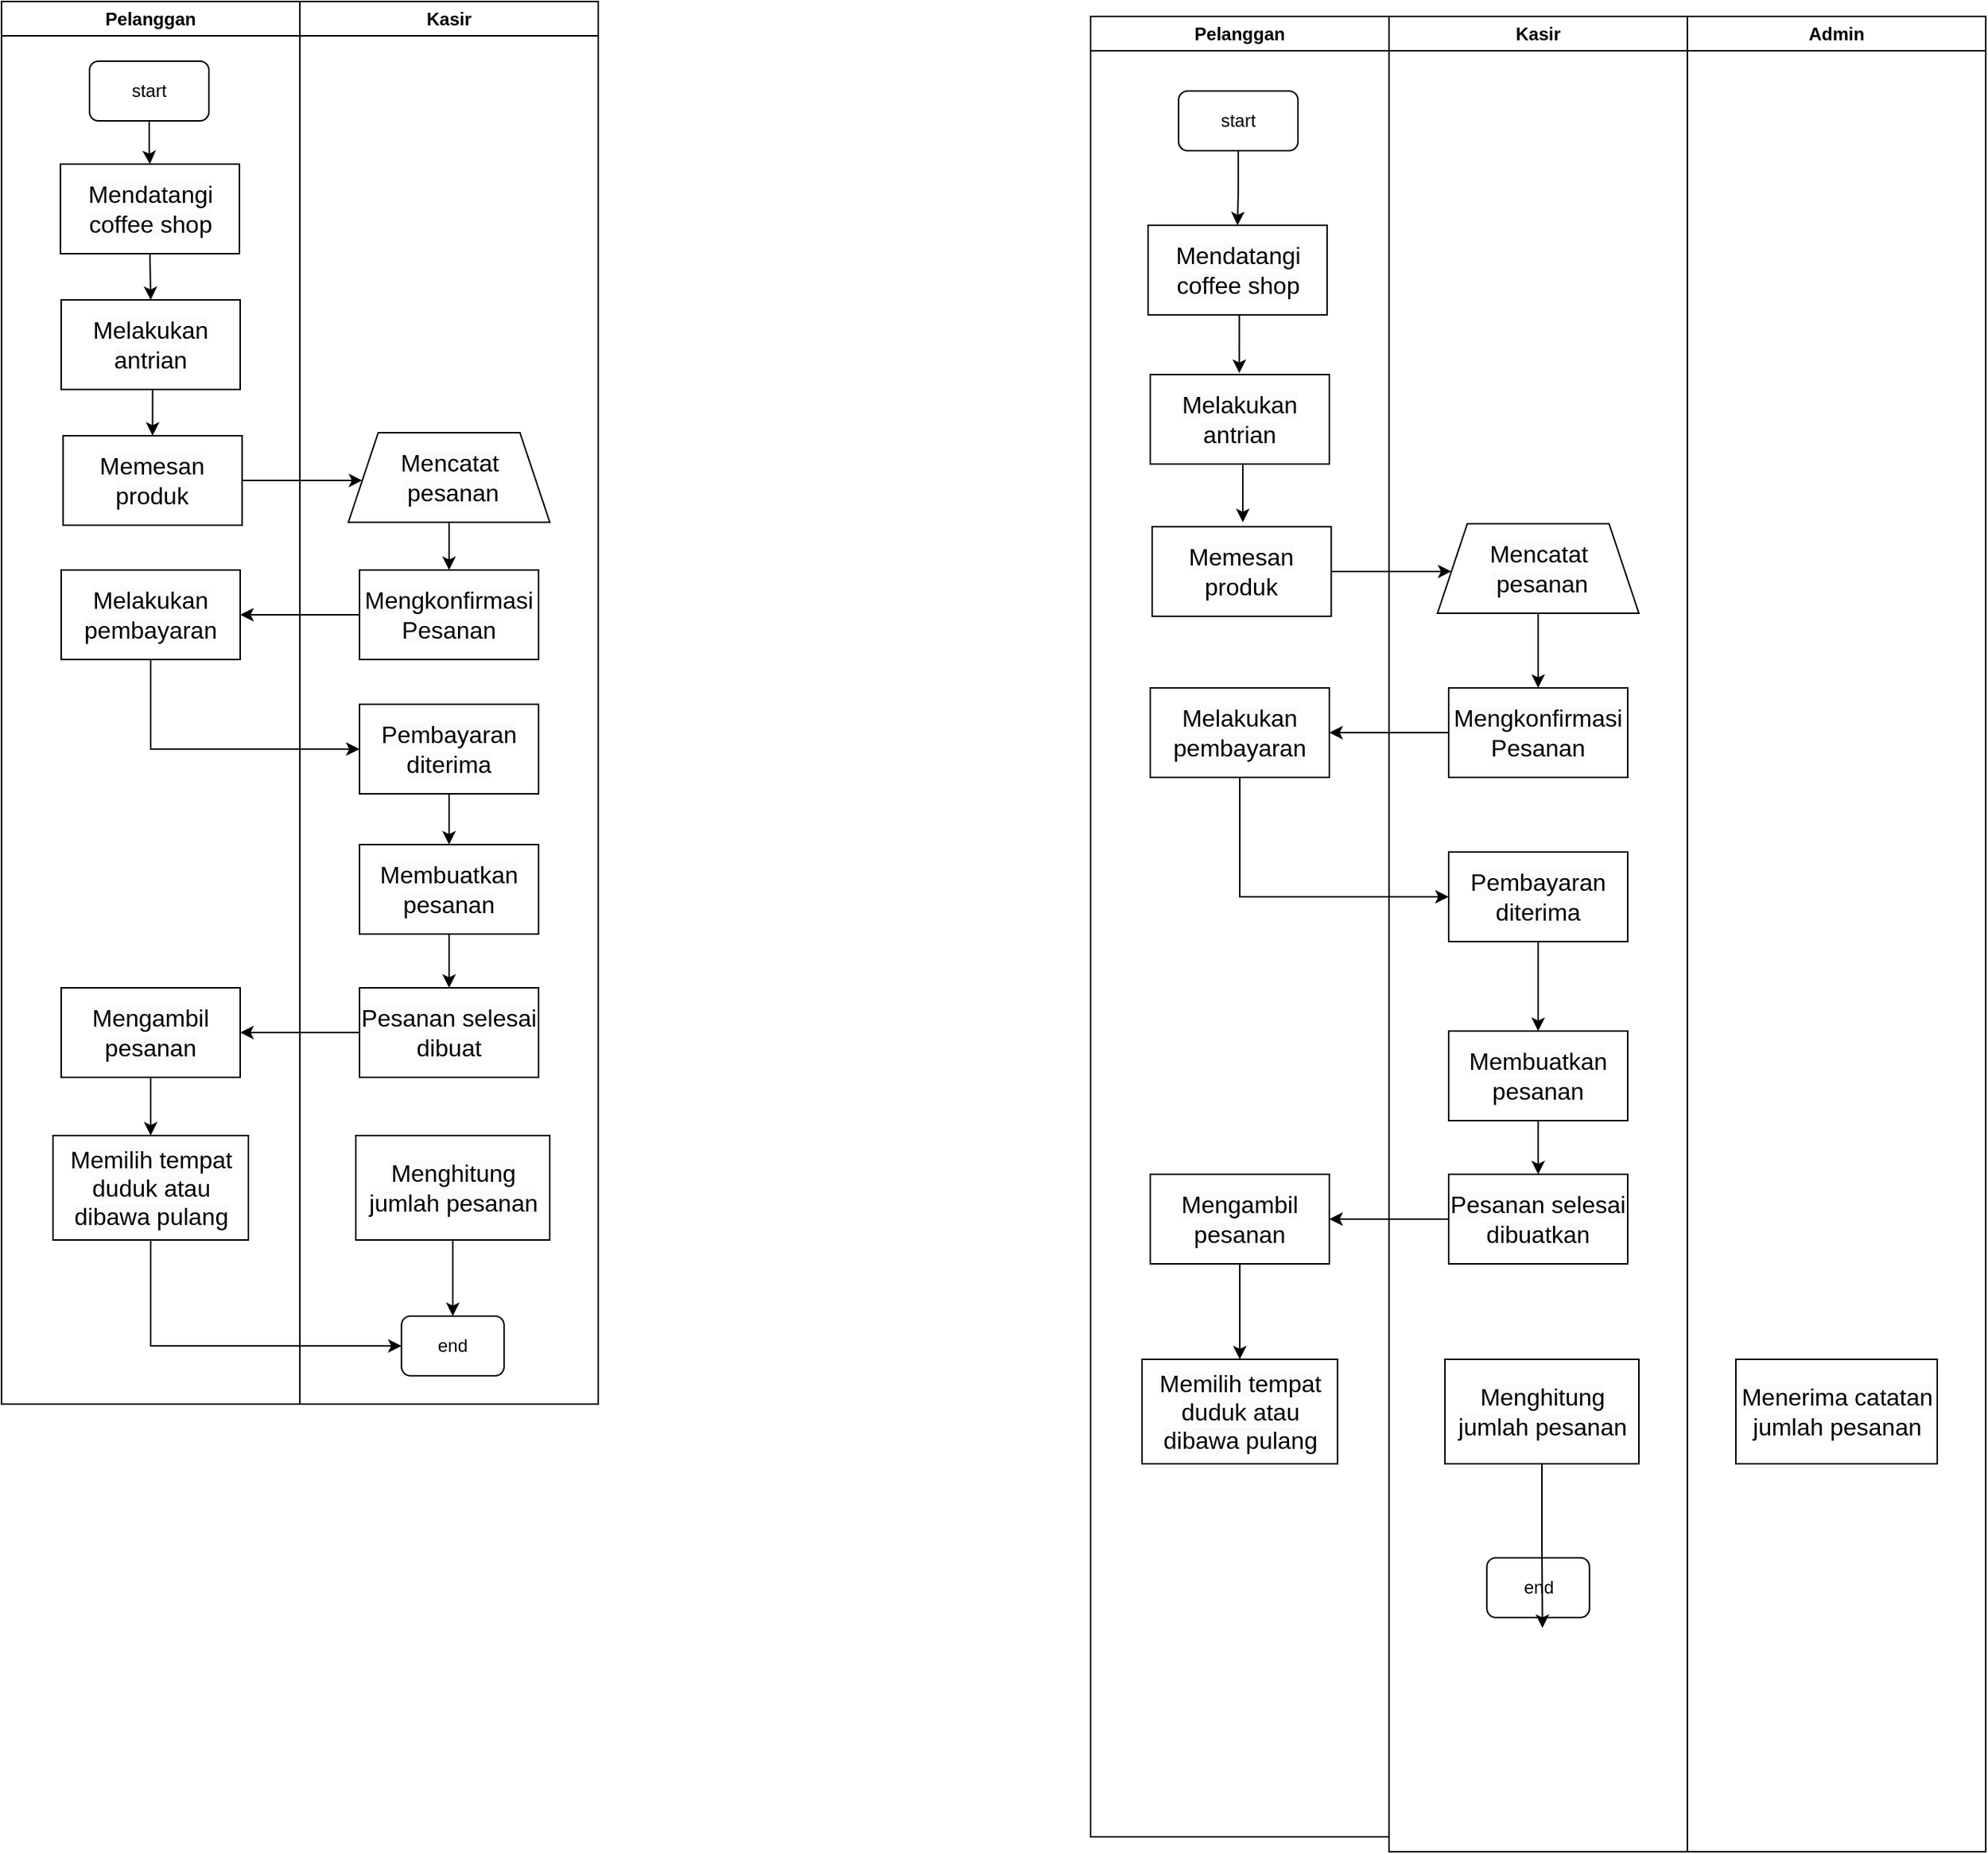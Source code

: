 <mxfile version="22.1.7" type="github">
  <diagram name="arsi -berjalan" id="NJvHbYUtmTnHZ8qLv1Gm">
    <mxGraphModel dx="1493" dy="950" grid="1" gridSize="10" guides="1" tooltips="1" connect="1" arrows="1" fold="1" page="1" pageScale="1" pageWidth="827" pageHeight="1169" math="0" shadow="0">
      <root>
        <mxCell id="0" />
        <mxCell id="1" parent="0" />
        <mxCell id="jcb7iHF1FWQuhyqtT_9i-1" value="Pelanggan" style="swimlane;whiteSpace=wrap;html=1;" vertex="1" parent="1">
          <mxGeometry x="400" y="120" width="200" height="940" as="geometry" />
        </mxCell>
        <mxCell id="jcb7iHF1FWQuhyqtT_9i-131" style="edgeStyle=orthogonalEdgeStyle;rounded=0;orthogonalLoop=1;jettySize=auto;html=1;exitX=0.5;exitY=1;exitDx=0;exitDy=0;entryX=0.5;entryY=0;entryDx=0;entryDy=0;" edge="1" parent="jcb7iHF1FWQuhyqtT_9i-1" source="jcb7iHF1FWQuhyqtT_9i-12" target="jcb7iHF1FWQuhyqtT_9i-31">
          <mxGeometry relative="1" as="geometry" />
        </mxCell>
        <mxCell id="jcb7iHF1FWQuhyqtT_9i-12" value="&lt;span style=&quot;color: rgb(0, 0, 0); font-family: Helvetica; font-size: 16px; font-style: normal; font-variant-ligatures: normal; font-variant-caps: normal; font-weight: 400; letter-spacing: normal; orphans: 2; text-align: center; text-indent: 0px; text-transform: none; widows: 2; word-spacing: 0px; -webkit-text-stroke-width: 0px; background-color: rgb(251, 251, 251); text-decoration-thickness: initial; text-decoration-style: initial; text-decoration-color: initial; float: none; display: inline !important;&quot;&gt;Mendatangi coffee shop&lt;/span&gt;" style="rounded=0;whiteSpace=wrap;html=1;" vertex="1" parent="jcb7iHF1FWQuhyqtT_9i-1">
          <mxGeometry x="39.5" y="109" width="120" height="60" as="geometry" />
        </mxCell>
        <mxCell id="jcb7iHF1FWQuhyqtT_9i-14" value="&lt;span style=&quot;color: rgb(0, 0, 0); font-family: Helvetica; font-size: 16px; font-style: normal; font-variant-ligatures: normal; font-variant-caps: normal; font-weight: 400; letter-spacing: normal; orphans: 2; text-align: center; text-indent: 0px; text-transform: none; widows: 2; word-spacing: 0px; -webkit-text-stroke-width: 0px; background-color: rgb(251, 251, 251); text-decoration-thickness: initial; text-decoration-style: initial; text-decoration-color: initial; float: none; display: inline !important;&quot;&gt;Memesan produk&lt;/span&gt;" style="rounded=0;whiteSpace=wrap;html=1;" vertex="1" parent="jcb7iHF1FWQuhyqtT_9i-1">
          <mxGeometry x="41.27" y="291" width="120" height="60" as="geometry" />
        </mxCell>
        <mxCell id="jcb7iHF1FWQuhyqtT_9i-19" style="edgeStyle=orthogonalEdgeStyle;rounded=0;orthogonalLoop=1;jettySize=auto;html=1;entryX=0.5;entryY=0;entryDx=0;entryDy=0;" edge="1" parent="jcb7iHF1FWQuhyqtT_9i-1" source="jcb7iHF1FWQuhyqtT_9i-20" target="jcb7iHF1FWQuhyqtT_9i-12">
          <mxGeometry relative="1" as="geometry" />
        </mxCell>
        <mxCell id="jcb7iHF1FWQuhyqtT_9i-20" value="start" style="rounded=1;whiteSpace=wrap;html=1;" vertex="1" parent="jcb7iHF1FWQuhyqtT_9i-1">
          <mxGeometry x="59" y="40" width="80" height="40" as="geometry" />
        </mxCell>
        <mxCell id="jcb7iHF1FWQuhyqtT_9i-133" style="edgeStyle=orthogonalEdgeStyle;rounded=0;orthogonalLoop=1;jettySize=auto;html=1;exitX=0.5;exitY=1;exitDx=0;exitDy=0;entryX=0.5;entryY=0;entryDx=0;entryDy=0;" edge="1" parent="jcb7iHF1FWQuhyqtT_9i-1" source="jcb7iHF1FWQuhyqtT_9i-31" target="jcb7iHF1FWQuhyqtT_9i-14">
          <mxGeometry relative="1" as="geometry" />
        </mxCell>
        <mxCell id="jcb7iHF1FWQuhyqtT_9i-31" value="&lt;span style=&quot;color: rgb(0, 0, 0); font-family: Helvetica; font-size: 16px; font-style: normal; font-variant-ligatures: normal; font-variant-caps: normal; font-weight: 400; letter-spacing: normal; orphans: 2; text-align: center; text-indent: 0px; text-transform: none; widows: 2; word-spacing: 0px; -webkit-text-stroke-width: 0px; background-color: rgb(251, 251, 251); text-decoration-thickness: initial; text-decoration-style: initial; text-decoration-color: initial; float: none; display: inline !important;&quot;&gt;Melakukan antrian&lt;/span&gt;" style="rounded=0;whiteSpace=wrap;html=1;" vertex="1" parent="jcb7iHF1FWQuhyqtT_9i-1">
          <mxGeometry x="40" y="200" width="120" height="60" as="geometry" />
        </mxCell>
        <mxCell id="jcb7iHF1FWQuhyqtT_9i-77" value="&lt;span style=&quot;color: rgb(0, 0, 0); font-family: Helvetica; font-size: 16px; font-style: normal; font-variant-ligatures: normal; font-variant-caps: normal; font-weight: 400; letter-spacing: normal; orphans: 2; text-align: center; text-indent: 0px; text-transform: none; widows: 2; word-spacing: 0px; -webkit-text-stroke-width: 0px; background-color: rgb(251, 251, 251); text-decoration-thickness: initial; text-decoration-style: initial; text-decoration-color: initial; float: none; display: inline !important;&quot;&gt;Melakukan pembayaran&lt;/span&gt;" style="rounded=0;whiteSpace=wrap;html=1;" vertex="1" parent="jcb7iHF1FWQuhyqtT_9i-1">
          <mxGeometry x="40" y="381" width="120" height="60" as="geometry" />
        </mxCell>
        <mxCell id="jcb7iHF1FWQuhyqtT_9i-93" style="edgeStyle=orthogonalEdgeStyle;rounded=0;orthogonalLoop=1;jettySize=auto;html=1;exitX=0.5;exitY=1;exitDx=0;exitDy=0;" edge="1" parent="jcb7iHF1FWQuhyqtT_9i-1" source="jcb7iHF1FWQuhyqtT_9i-79" target="jcb7iHF1FWQuhyqtT_9i-88">
          <mxGeometry relative="1" as="geometry" />
        </mxCell>
        <mxCell id="jcb7iHF1FWQuhyqtT_9i-79" value="&lt;span style=&quot;color: rgb(0, 0, 0); font-family: Helvetica; font-size: 16px; font-style: normal; font-variant-ligatures: normal; font-variant-caps: normal; font-weight: 400; letter-spacing: normal; orphans: 2; text-align: center; text-indent: 0px; text-transform: none; widows: 2; word-spacing: 0px; -webkit-text-stroke-width: 0px; background-color: rgb(251, 251, 251); text-decoration-thickness: initial; text-decoration-style: initial; text-decoration-color: initial; float: none; display: inline !important;&quot;&gt;Mengambil pesanan&lt;/span&gt;" style="rounded=0;whiteSpace=wrap;html=1;" vertex="1" parent="jcb7iHF1FWQuhyqtT_9i-1">
          <mxGeometry x="40" y="661" width="120" height="60" as="geometry" />
        </mxCell>
        <mxCell id="jcb7iHF1FWQuhyqtT_9i-88" value="&lt;span style=&quot;color: rgb(0, 0, 0); font-family: Helvetica; font-size: 16px; font-style: normal; font-variant-ligatures: normal; font-variant-caps: normal; font-weight: 400; letter-spacing: normal; orphans: 2; text-align: center; text-indent: 0px; text-transform: none; widows: 2; word-spacing: 0px; -webkit-text-stroke-width: 0px; background-color: rgb(251, 251, 251); text-decoration-thickness: initial; text-decoration-style: initial; text-decoration-color: initial; float: none; display: inline !important;&quot;&gt;Memilih tempat duduk atau dibawa pulang&lt;/span&gt;" style="rounded=0;whiteSpace=wrap;html=1;" vertex="1" parent="jcb7iHF1FWQuhyqtT_9i-1">
          <mxGeometry x="34.5" y="760" width="131" height="70" as="geometry" />
        </mxCell>
        <mxCell id="jcb7iHF1FWQuhyqtT_9i-21" value="Kasir" style="swimlane;whiteSpace=wrap;html=1;" vertex="1" parent="1">
          <mxGeometry x="600" y="120" width="200" height="940" as="geometry" />
        </mxCell>
        <mxCell id="jcb7iHF1FWQuhyqtT_9i-70" value="&lt;span style=&quot;font-size: 16px;&quot;&gt;Mencatat Form pesanan&lt;/span&gt;" style="shape=document;whiteSpace=wrap;html=1;boundedLbl=1;" vertex="1" parent="jcb7iHF1FWQuhyqtT_9i-21">
          <mxGeometry x="53.75" y="305" width="92" height="40" as="geometry" />
        </mxCell>
        <mxCell id="jcb7iHF1FWQuhyqtT_9i-76" style="edgeStyle=orthogonalEdgeStyle;rounded=0;orthogonalLoop=1;jettySize=auto;html=1;exitX=0.5;exitY=1;exitDx=0;exitDy=0;" edge="1" parent="jcb7iHF1FWQuhyqtT_9i-21" source="jcb7iHF1FWQuhyqtT_9i-74" target="jcb7iHF1FWQuhyqtT_9i-15">
          <mxGeometry relative="1" as="geometry" />
        </mxCell>
        <mxCell id="jcb7iHF1FWQuhyqtT_9i-74" value="&lt;span style=&quot;color: rgb(0, 0, 0); font-family: Helvetica; font-size: 16px; font-style: normal; font-variant-ligatures: normal; font-variant-caps: normal; font-weight: 400; letter-spacing: normal; orphans: 2; text-align: center; text-indent: 0px; text-transform: none; widows: 2; word-spacing: 0px; -webkit-text-stroke-width: 0px; background-color: rgb(251, 251, 251); text-decoration-thickness: initial; text-decoration-style: initial; text-decoration-color: initial; float: none; display: inline !important;&quot;&gt;Mencatat&lt;br&gt;&amp;nbsp;pesanan&lt;/span&gt;" style="shape=trapezoid;perimeter=trapezoidPerimeter;whiteSpace=wrap;html=1;fixedSize=1;" vertex="1" parent="jcb7iHF1FWQuhyqtT_9i-21">
          <mxGeometry x="32.5" y="289" width="135" height="60" as="geometry" />
        </mxCell>
        <mxCell id="jcb7iHF1FWQuhyqtT_9i-46" value="end" style="rounded=1;whiteSpace=wrap;html=1;" vertex="1" parent="jcb7iHF1FWQuhyqtT_9i-21">
          <mxGeometry x="68.12" y="881" width="68.75" height="40" as="geometry" />
        </mxCell>
        <mxCell id="jcb7iHF1FWQuhyqtT_9i-15" value="&lt;span style=&quot;color: rgb(0, 0, 0); font-family: Helvetica; font-size: 16px; font-style: normal; font-variant-ligatures: normal; font-variant-caps: normal; font-weight: 400; letter-spacing: normal; orphans: 2; text-align: center; text-indent: 0px; text-transform: none; widows: 2; word-spacing: 0px; -webkit-text-stroke-width: 0px; background-color: rgb(251, 251, 251); text-decoration-thickness: initial; text-decoration-style: initial; text-decoration-color: initial; float: none; display: inline !important;&quot;&gt;Mengkonfirmasi Pesanan&lt;/span&gt;" style="rounded=0;whiteSpace=wrap;html=1;" vertex="1" parent="jcb7iHF1FWQuhyqtT_9i-21">
          <mxGeometry x="40" y="381" width="120" height="60" as="geometry" />
        </mxCell>
        <mxCell id="jcb7iHF1FWQuhyqtT_9i-85" style="edgeStyle=orthogonalEdgeStyle;rounded=0;orthogonalLoop=1;jettySize=auto;html=1;exitX=0.5;exitY=1;exitDx=0;exitDy=0;" edge="1" parent="jcb7iHF1FWQuhyqtT_9i-21" source="jcb7iHF1FWQuhyqtT_9i-81" target="jcb7iHF1FWQuhyqtT_9i-84">
          <mxGeometry relative="1" as="geometry" />
        </mxCell>
        <mxCell id="jcb7iHF1FWQuhyqtT_9i-81" value="&lt;span style=&quot;color: rgb(0, 0, 0); font-family: Helvetica; font-size: 16px; font-style: normal; font-variant-ligatures: normal; font-variant-caps: normal; font-weight: 400; letter-spacing: normal; orphans: 2; text-align: center; text-indent: 0px; text-transform: none; widows: 2; word-spacing: 0px; -webkit-text-stroke-width: 0px; background-color: rgb(251, 251, 251); text-decoration-thickness: initial; text-decoration-style: initial; text-decoration-color: initial; float: none; display: inline !important;&quot;&gt;Pembayaran diterima&lt;/span&gt;" style="rounded=0;whiteSpace=wrap;html=1;" vertex="1" parent="jcb7iHF1FWQuhyqtT_9i-21">
          <mxGeometry x="40" y="471" width="120" height="60" as="geometry" />
        </mxCell>
        <mxCell id="jcb7iHF1FWQuhyqtT_9i-97" style="edgeStyle=orthogonalEdgeStyle;rounded=0;orthogonalLoop=1;jettySize=auto;html=1;exitX=0.5;exitY=1;exitDx=0;exitDy=0;entryX=0.5;entryY=0;entryDx=0;entryDy=0;" edge="1" parent="jcb7iHF1FWQuhyqtT_9i-21" source="jcb7iHF1FWQuhyqtT_9i-84" target="jcb7iHF1FWQuhyqtT_9i-86">
          <mxGeometry relative="1" as="geometry" />
        </mxCell>
        <mxCell id="jcb7iHF1FWQuhyqtT_9i-84" value="&lt;span style=&quot;color: rgb(0, 0, 0); font-family: Helvetica; font-size: 16px; font-style: normal; font-variant-ligatures: normal; font-variant-caps: normal; font-weight: 400; letter-spacing: normal; orphans: 2; text-align: center; text-indent: 0px; text-transform: none; widows: 2; word-spacing: 0px; -webkit-text-stroke-width: 0px; background-color: rgb(251, 251, 251); text-decoration-thickness: initial; text-decoration-style: initial; text-decoration-color: initial; float: none; display: inline !important;&quot;&gt;Membuatkan pesanan&lt;/span&gt;" style="rounded=0;whiteSpace=wrap;html=1;" vertex="1" parent="jcb7iHF1FWQuhyqtT_9i-21">
          <mxGeometry x="40" y="565" width="120" height="60" as="geometry" />
        </mxCell>
        <mxCell id="jcb7iHF1FWQuhyqtT_9i-86" value="&lt;span style=&quot;color: rgb(0, 0, 0); font-family: Helvetica; font-size: 16px; font-style: normal; font-variant-ligatures: normal; font-variant-caps: normal; font-weight: 400; letter-spacing: normal; orphans: 2; text-align: center; text-indent: 0px; text-transform: none; widows: 2; word-spacing: 0px; -webkit-text-stroke-width: 0px; background-color: rgb(251, 251, 251); text-decoration-thickness: initial; text-decoration-style: initial; text-decoration-color: initial; float: none; display: inline !important;&quot;&gt;Pesanan selesai dibuat&lt;/span&gt;" style="rounded=0;whiteSpace=wrap;html=1;" vertex="1" parent="jcb7iHF1FWQuhyqtT_9i-21">
          <mxGeometry x="40" y="661" width="120" height="60" as="geometry" />
        </mxCell>
        <mxCell id="jcb7iHF1FWQuhyqtT_9i-134" style="edgeStyle=orthogonalEdgeStyle;rounded=0;orthogonalLoop=1;jettySize=auto;html=1;exitX=0.5;exitY=1;exitDx=0;exitDy=0;" edge="1" parent="jcb7iHF1FWQuhyqtT_9i-21" source="jcb7iHF1FWQuhyqtT_9i-94" target="jcb7iHF1FWQuhyqtT_9i-46">
          <mxGeometry relative="1" as="geometry" />
        </mxCell>
        <mxCell id="jcb7iHF1FWQuhyqtT_9i-94" value="&lt;span style=&quot;color: rgb(0, 0, 0); font-family: Helvetica; font-size: 16px; font-style: normal; font-variant-ligatures: normal; font-variant-caps: normal; font-weight: 400; letter-spacing: normal; orphans: 2; text-align: center; text-indent: 0px; text-transform: none; widows: 2; word-spacing: 0px; -webkit-text-stroke-width: 0px; background-color: rgb(251, 251, 251); text-decoration-thickness: initial; text-decoration-style: initial; text-decoration-color: initial; float: none; display: inline !important;&quot;&gt;Menghitung jumlah pesanan&lt;/span&gt;" style="rounded=0;whiteSpace=wrap;html=1;" vertex="1" parent="jcb7iHF1FWQuhyqtT_9i-21">
          <mxGeometry x="37.5" y="760" width="130" height="70" as="geometry" />
        </mxCell>
        <mxCell id="jcb7iHF1FWQuhyqtT_9i-69" style="edgeStyle=orthogonalEdgeStyle;rounded=0;orthogonalLoop=1;jettySize=auto;html=1;exitX=1;exitY=0.5;exitDx=0;exitDy=0;entryX=0.069;entryY=0.533;entryDx=0;entryDy=0;entryPerimeter=0;" edge="1" parent="1" source="jcb7iHF1FWQuhyqtT_9i-14" target="jcb7iHF1FWQuhyqtT_9i-74">
          <mxGeometry relative="1" as="geometry">
            <mxPoint x="521.27" y="441" as="sourcePoint" />
            <mxPoint x="630" y="441" as="targetPoint" />
          </mxGeometry>
        </mxCell>
        <mxCell id="jcb7iHF1FWQuhyqtT_9i-78" style="edgeStyle=orthogonalEdgeStyle;rounded=0;orthogonalLoop=1;jettySize=auto;html=1;exitX=0;exitY=0.5;exitDx=0;exitDy=0;entryX=1;entryY=0.5;entryDx=0;entryDy=0;" edge="1" parent="1" source="jcb7iHF1FWQuhyqtT_9i-15" target="jcb7iHF1FWQuhyqtT_9i-77">
          <mxGeometry relative="1" as="geometry" />
        </mxCell>
        <mxCell id="jcb7iHF1FWQuhyqtT_9i-83" style="edgeStyle=orthogonalEdgeStyle;rounded=0;orthogonalLoop=1;jettySize=auto;html=1;exitX=0.5;exitY=1;exitDx=0;exitDy=0;entryX=0;entryY=0.5;entryDx=0;entryDy=0;" edge="1" parent="1" source="jcb7iHF1FWQuhyqtT_9i-77" target="jcb7iHF1FWQuhyqtT_9i-81">
          <mxGeometry relative="1" as="geometry" />
        </mxCell>
        <mxCell id="jcb7iHF1FWQuhyqtT_9i-87" style="edgeStyle=orthogonalEdgeStyle;rounded=0;orthogonalLoop=1;jettySize=auto;html=1;exitX=0;exitY=0.5;exitDx=0;exitDy=0;entryX=1;entryY=0.5;entryDx=0;entryDy=0;" edge="1" parent="1" source="jcb7iHF1FWQuhyqtT_9i-86" target="jcb7iHF1FWQuhyqtT_9i-79">
          <mxGeometry relative="1" as="geometry" />
        </mxCell>
        <mxCell id="jcb7iHF1FWQuhyqtT_9i-99" value="Pelanggan" style="swimlane;whiteSpace=wrap;html=1;" vertex="1" parent="1">
          <mxGeometry x="1130" y="130" width="200" height="1220" as="geometry" />
        </mxCell>
        <mxCell id="jcb7iHF1FWQuhyqtT_9i-100" value="&lt;span style=&quot;color: rgb(0, 0, 0); font-family: Helvetica; font-size: 16px; font-style: normal; font-variant-ligatures: normal; font-variant-caps: normal; font-weight: 400; letter-spacing: normal; orphans: 2; text-align: center; text-indent: 0px; text-transform: none; widows: 2; word-spacing: 0px; -webkit-text-stroke-width: 0px; background-color: rgb(251, 251, 251); text-decoration-thickness: initial; text-decoration-style: initial; text-decoration-color: initial; float: none; display: inline !important;&quot;&gt;Mendatangi coffee shop&lt;/span&gt;" style="rounded=0;whiteSpace=wrap;html=1;" vertex="1" parent="jcb7iHF1FWQuhyqtT_9i-99">
          <mxGeometry x="38.5" y="140" width="120" height="60" as="geometry" />
        </mxCell>
        <mxCell id="jcb7iHF1FWQuhyqtT_9i-101" value="&lt;span style=&quot;color: rgb(0, 0, 0); font-family: Helvetica; font-size: 16px; font-style: normal; font-variant-ligatures: normal; font-variant-caps: normal; font-weight: 400; letter-spacing: normal; orphans: 2; text-align: center; text-indent: 0px; text-transform: none; widows: 2; word-spacing: 0px; -webkit-text-stroke-width: 0px; background-color: rgb(251, 251, 251); text-decoration-thickness: initial; text-decoration-style: initial; text-decoration-color: initial; float: none; display: inline !important;&quot;&gt;Memesan produk&lt;/span&gt;" style="rounded=0;whiteSpace=wrap;html=1;" vertex="1" parent="jcb7iHF1FWQuhyqtT_9i-99">
          <mxGeometry x="41.27" y="342" width="120" height="60" as="geometry" />
        </mxCell>
        <mxCell id="jcb7iHF1FWQuhyqtT_9i-102" style="edgeStyle=orthogonalEdgeStyle;rounded=0;orthogonalLoop=1;jettySize=auto;html=1;entryX=0.5;entryY=0;entryDx=0;entryDy=0;" edge="1" parent="jcb7iHF1FWQuhyqtT_9i-99" source="jcb7iHF1FWQuhyqtT_9i-103" target="jcb7iHF1FWQuhyqtT_9i-100">
          <mxGeometry relative="1" as="geometry" />
        </mxCell>
        <mxCell id="jcb7iHF1FWQuhyqtT_9i-103" value="start" style="rounded=1;whiteSpace=wrap;html=1;" vertex="1" parent="jcb7iHF1FWQuhyqtT_9i-99">
          <mxGeometry x="59" y="50" width="80" height="40" as="geometry" />
        </mxCell>
        <mxCell id="jcb7iHF1FWQuhyqtT_9i-104" value="&lt;span style=&quot;color: rgb(0, 0, 0); font-family: Helvetica; font-size: 16px; font-style: normal; font-variant-ligatures: normal; font-variant-caps: normal; font-weight: 400; letter-spacing: normal; orphans: 2; text-align: center; text-indent: 0px; text-transform: none; widows: 2; word-spacing: 0px; -webkit-text-stroke-width: 0px; background-color: rgb(251, 251, 251); text-decoration-thickness: initial; text-decoration-style: initial; text-decoration-color: initial; float: none; display: inline !important;&quot;&gt;Melakukan antrian&lt;/span&gt;" style="rounded=0;whiteSpace=wrap;html=1;" vertex="1" parent="jcb7iHF1FWQuhyqtT_9i-99">
          <mxGeometry x="40" y="240" width="120" height="60" as="geometry" />
        </mxCell>
        <mxCell id="jcb7iHF1FWQuhyqtT_9i-105" style="edgeStyle=orthogonalEdgeStyle;rounded=0;orthogonalLoop=1;jettySize=auto;html=1;exitX=0.5;exitY=1;exitDx=0;exitDy=0;entryX=0.464;entryY=-0.017;entryDx=0;entryDy=0;entryPerimeter=0;" edge="1" parent="jcb7iHF1FWQuhyqtT_9i-99">
          <mxGeometry relative="1" as="geometry">
            <mxPoint x="102.5" y="200" as="sourcePoint" />
            <mxPoint x="99.68" y="238.98" as="targetPoint" />
          </mxGeometry>
        </mxCell>
        <mxCell id="jcb7iHF1FWQuhyqtT_9i-106" style="edgeStyle=orthogonalEdgeStyle;rounded=0;orthogonalLoop=1;jettySize=auto;html=1;exitX=0.5;exitY=1;exitDx=0;exitDy=0;entryX=0.448;entryY=-0.05;entryDx=0;entryDy=0;entryPerimeter=0;" edge="1" parent="jcb7iHF1FWQuhyqtT_9i-99">
          <mxGeometry relative="1" as="geometry">
            <mxPoint x="107" y="300" as="sourcePoint" />
            <mxPoint x="102.03" y="339" as="targetPoint" />
          </mxGeometry>
        </mxCell>
        <mxCell id="jcb7iHF1FWQuhyqtT_9i-107" value="&lt;span style=&quot;color: rgb(0, 0, 0); font-family: Helvetica; font-size: 16px; font-style: normal; font-variant-ligatures: normal; font-variant-caps: normal; font-weight: 400; letter-spacing: normal; orphans: 2; text-align: center; text-indent: 0px; text-transform: none; widows: 2; word-spacing: 0px; -webkit-text-stroke-width: 0px; background-color: rgb(251, 251, 251); text-decoration-thickness: initial; text-decoration-style: initial; text-decoration-color: initial; float: none; display: inline !important;&quot;&gt;Melakukan pembayaran&lt;/span&gt;" style="rounded=0;whiteSpace=wrap;html=1;" vertex="1" parent="jcb7iHF1FWQuhyqtT_9i-99">
          <mxGeometry x="40" y="450" width="120" height="60" as="geometry" />
        </mxCell>
        <mxCell id="jcb7iHF1FWQuhyqtT_9i-108" style="edgeStyle=orthogonalEdgeStyle;rounded=0;orthogonalLoop=1;jettySize=auto;html=1;exitX=0.5;exitY=1;exitDx=0;exitDy=0;" edge="1" parent="jcb7iHF1FWQuhyqtT_9i-99" source="jcb7iHF1FWQuhyqtT_9i-109" target="jcb7iHF1FWQuhyqtT_9i-110">
          <mxGeometry relative="1" as="geometry" />
        </mxCell>
        <mxCell id="jcb7iHF1FWQuhyqtT_9i-109" value="&lt;span style=&quot;color: rgb(0, 0, 0); font-family: Helvetica; font-size: 16px; font-style: normal; font-variant-ligatures: normal; font-variant-caps: normal; font-weight: 400; letter-spacing: normal; orphans: 2; text-align: center; text-indent: 0px; text-transform: none; widows: 2; word-spacing: 0px; -webkit-text-stroke-width: 0px; background-color: rgb(251, 251, 251); text-decoration-thickness: initial; text-decoration-style: initial; text-decoration-color: initial; float: none; display: inline !important;&quot;&gt;Mengambil pesanan&lt;/span&gt;" style="rounded=0;whiteSpace=wrap;html=1;" vertex="1" parent="jcb7iHF1FWQuhyqtT_9i-99">
          <mxGeometry x="40" y="776" width="120" height="60" as="geometry" />
        </mxCell>
        <mxCell id="jcb7iHF1FWQuhyqtT_9i-110" value="&lt;span style=&quot;color: rgb(0, 0, 0); font-family: Helvetica; font-size: 16px; font-style: normal; font-variant-ligatures: normal; font-variant-caps: normal; font-weight: 400; letter-spacing: normal; orphans: 2; text-align: center; text-indent: 0px; text-transform: none; widows: 2; word-spacing: 0px; -webkit-text-stroke-width: 0px; background-color: rgb(251, 251, 251); text-decoration-thickness: initial; text-decoration-style: initial; text-decoration-color: initial; float: none; display: inline !important;&quot;&gt;Memilih tempat duduk atau dibawa pulang&lt;/span&gt;" style="rounded=0;whiteSpace=wrap;html=1;" vertex="1" parent="jcb7iHF1FWQuhyqtT_9i-99">
          <mxGeometry x="34.5" y="900" width="131" height="70" as="geometry" />
        </mxCell>
        <mxCell id="jcb7iHF1FWQuhyqtT_9i-111" value="Kasir" style="swimlane;whiteSpace=wrap;html=1;" vertex="1" parent="1">
          <mxGeometry x="1330" y="130" width="200" height="1230" as="geometry" />
        </mxCell>
        <mxCell id="jcb7iHF1FWQuhyqtT_9i-112" value="&lt;span style=&quot;font-size: 16px;&quot;&gt;Mencatat Form pesanan&lt;/span&gt;" style="shape=document;whiteSpace=wrap;html=1;boundedLbl=1;" vertex="1" parent="jcb7iHF1FWQuhyqtT_9i-111">
          <mxGeometry x="53.75" y="356" width="92" height="40" as="geometry" />
        </mxCell>
        <mxCell id="jcb7iHF1FWQuhyqtT_9i-113" style="edgeStyle=orthogonalEdgeStyle;rounded=0;orthogonalLoop=1;jettySize=auto;html=1;exitX=0.5;exitY=1;exitDx=0;exitDy=0;" edge="1" parent="jcb7iHF1FWQuhyqtT_9i-111" source="jcb7iHF1FWQuhyqtT_9i-114" target="jcb7iHF1FWQuhyqtT_9i-116">
          <mxGeometry relative="1" as="geometry" />
        </mxCell>
        <mxCell id="jcb7iHF1FWQuhyqtT_9i-114" value="&lt;span style=&quot;color: rgb(0, 0, 0); font-family: Helvetica; font-size: 16px; font-style: normal; font-variant-ligatures: normal; font-variant-caps: normal; font-weight: 400; letter-spacing: normal; orphans: 2; text-align: center; text-indent: 0px; text-transform: none; widows: 2; word-spacing: 0px; -webkit-text-stroke-width: 0px; background-color: rgb(251, 251, 251); text-decoration-thickness: initial; text-decoration-style: initial; text-decoration-color: initial; float: none; display: inline !important;&quot;&gt;Mencatat&lt;br&gt;&amp;nbsp;pesanan&lt;/span&gt;" style="shape=trapezoid;perimeter=trapezoidPerimeter;whiteSpace=wrap;html=1;fixedSize=1;" vertex="1" parent="jcb7iHF1FWQuhyqtT_9i-111">
          <mxGeometry x="32.5" y="340" width="135" height="60" as="geometry" />
        </mxCell>
        <mxCell id="jcb7iHF1FWQuhyqtT_9i-115" value="end" style="rounded=1;whiteSpace=wrap;html=1;" vertex="1" parent="jcb7iHF1FWQuhyqtT_9i-111">
          <mxGeometry x="65.63" y="1033" width="68.75" height="40" as="geometry" />
        </mxCell>
        <mxCell id="jcb7iHF1FWQuhyqtT_9i-116" value="&lt;span style=&quot;color: rgb(0, 0, 0); font-family: Helvetica; font-size: 16px; font-style: normal; font-variant-ligatures: normal; font-variant-caps: normal; font-weight: 400; letter-spacing: normal; orphans: 2; text-align: center; text-indent: 0px; text-transform: none; widows: 2; word-spacing: 0px; -webkit-text-stroke-width: 0px; background-color: rgb(251, 251, 251); text-decoration-thickness: initial; text-decoration-style: initial; text-decoration-color: initial; float: none; display: inline !important;&quot;&gt;Mengkonfirmasi Pesanan&lt;/span&gt;" style="rounded=0;whiteSpace=wrap;html=1;" vertex="1" parent="jcb7iHF1FWQuhyqtT_9i-111">
          <mxGeometry x="40" y="450" width="120" height="60" as="geometry" />
        </mxCell>
        <mxCell id="jcb7iHF1FWQuhyqtT_9i-117" style="edgeStyle=orthogonalEdgeStyle;rounded=0;orthogonalLoop=1;jettySize=auto;html=1;exitX=0.5;exitY=1;exitDx=0;exitDy=0;" edge="1" parent="jcb7iHF1FWQuhyqtT_9i-111" source="jcb7iHF1FWQuhyqtT_9i-118" target="jcb7iHF1FWQuhyqtT_9i-120">
          <mxGeometry relative="1" as="geometry" />
        </mxCell>
        <mxCell id="jcb7iHF1FWQuhyqtT_9i-118" value="&lt;span style=&quot;color: rgb(0, 0, 0); font-family: Helvetica; font-size: 16px; font-style: normal; font-variant-ligatures: normal; font-variant-caps: normal; font-weight: 400; letter-spacing: normal; orphans: 2; text-align: center; text-indent: 0px; text-transform: none; widows: 2; word-spacing: 0px; -webkit-text-stroke-width: 0px; background-color: rgb(251, 251, 251); text-decoration-thickness: initial; text-decoration-style: initial; text-decoration-color: initial; float: none; display: inline !important;&quot;&gt;Pembayaran diterima&lt;/span&gt;" style="rounded=0;whiteSpace=wrap;html=1;" vertex="1" parent="jcb7iHF1FWQuhyqtT_9i-111">
          <mxGeometry x="40" y="560" width="120" height="60" as="geometry" />
        </mxCell>
        <mxCell id="jcb7iHF1FWQuhyqtT_9i-119" style="edgeStyle=orthogonalEdgeStyle;rounded=0;orthogonalLoop=1;jettySize=auto;html=1;exitX=0.5;exitY=1;exitDx=0;exitDy=0;entryX=0.5;entryY=0;entryDx=0;entryDy=0;" edge="1" parent="jcb7iHF1FWQuhyqtT_9i-111" source="jcb7iHF1FWQuhyqtT_9i-120" target="jcb7iHF1FWQuhyqtT_9i-121">
          <mxGeometry relative="1" as="geometry" />
        </mxCell>
        <mxCell id="jcb7iHF1FWQuhyqtT_9i-120" value="&lt;span style=&quot;color: rgb(0, 0, 0); font-family: Helvetica; font-size: 16px; font-style: normal; font-variant-ligatures: normal; font-variant-caps: normal; font-weight: 400; letter-spacing: normal; orphans: 2; text-align: center; text-indent: 0px; text-transform: none; widows: 2; word-spacing: 0px; -webkit-text-stroke-width: 0px; background-color: rgb(251, 251, 251); text-decoration-thickness: initial; text-decoration-style: initial; text-decoration-color: initial; float: none; display: inline !important;&quot;&gt;Membuatkan pesanan&lt;/span&gt;" style="rounded=0;whiteSpace=wrap;html=1;" vertex="1" parent="jcb7iHF1FWQuhyqtT_9i-111">
          <mxGeometry x="40" y="680" width="120" height="60" as="geometry" />
        </mxCell>
        <mxCell id="jcb7iHF1FWQuhyqtT_9i-121" value="&lt;span style=&quot;color: rgb(0, 0, 0); font-family: Helvetica; font-size: 16px; font-style: normal; font-variant-ligatures: normal; font-variant-caps: normal; font-weight: 400; letter-spacing: normal; orphans: 2; text-align: center; text-indent: 0px; text-transform: none; widows: 2; word-spacing: 0px; -webkit-text-stroke-width: 0px; background-color: rgb(251, 251, 251); text-decoration-thickness: initial; text-decoration-style: initial; text-decoration-color: initial; float: none; display: inline !important;&quot;&gt;Pesanan selesai dibuatkan&lt;/span&gt;" style="rounded=0;whiteSpace=wrap;html=1;" vertex="1" parent="jcb7iHF1FWQuhyqtT_9i-111">
          <mxGeometry x="40" y="776" width="120" height="60" as="geometry" />
        </mxCell>
        <mxCell id="jcb7iHF1FWQuhyqtT_9i-122" style="edgeStyle=orthogonalEdgeStyle;rounded=0;orthogonalLoop=1;jettySize=auto;html=1;exitX=0.5;exitY=1;exitDx=0;exitDy=0;" edge="1" parent="jcb7iHF1FWQuhyqtT_9i-111" source="jcb7iHF1FWQuhyqtT_9i-123">
          <mxGeometry relative="1" as="geometry">
            <mxPoint x="102.87" y="1080.0" as="targetPoint" />
          </mxGeometry>
        </mxCell>
        <mxCell id="jcb7iHF1FWQuhyqtT_9i-123" value="&lt;span style=&quot;color: rgb(0, 0, 0); font-family: Helvetica; font-size: 16px; font-style: normal; font-variant-ligatures: normal; font-variant-caps: normal; font-weight: 400; letter-spacing: normal; orphans: 2; text-align: center; text-indent: 0px; text-transform: none; widows: 2; word-spacing: 0px; -webkit-text-stroke-width: 0px; background-color: rgb(251, 251, 251); text-decoration-thickness: initial; text-decoration-style: initial; text-decoration-color: initial; float: none; display: inline !important;&quot;&gt;Menghitung jumlah pesanan&lt;/span&gt;" style="rounded=0;whiteSpace=wrap;html=1;" vertex="1" parent="jcb7iHF1FWQuhyqtT_9i-111">
          <mxGeometry x="37.5" y="900" width="130" height="70" as="geometry" />
        </mxCell>
        <mxCell id="jcb7iHF1FWQuhyqtT_9i-124" value="Admin" style="swimlane;whiteSpace=wrap;html=1;startSize=23;" vertex="1" parent="1">
          <mxGeometry x="1530" y="130" width="200" height="1230" as="geometry" />
        </mxCell>
        <mxCell id="jcb7iHF1FWQuhyqtT_9i-125" value="&lt;span style=&quot;color: rgb(0, 0, 0); font-family: Helvetica; font-size: 16px; font-style: normal; font-variant-ligatures: normal; font-variant-caps: normal; font-weight: 400; letter-spacing: normal; orphans: 2; text-align: center; text-indent: 0px; text-transform: none; widows: 2; word-spacing: 0px; -webkit-text-stroke-width: 0px; background-color: rgb(251, 251, 251); text-decoration-thickness: initial; text-decoration-style: initial; text-decoration-color: initial; float: none; display: inline !important;&quot;&gt;Menerima catatan jumlah pesanan&lt;/span&gt;" style="rounded=0;whiteSpace=wrap;html=1;" vertex="1" parent="jcb7iHF1FWQuhyqtT_9i-124">
          <mxGeometry x="32.5" y="900" width="135" height="70" as="geometry" />
        </mxCell>
        <mxCell id="jcb7iHF1FWQuhyqtT_9i-126" style="edgeStyle=orthogonalEdgeStyle;rounded=0;orthogonalLoop=1;jettySize=auto;html=1;exitX=1;exitY=0.5;exitDx=0;exitDy=0;entryX=0.069;entryY=0.533;entryDx=0;entryDy=0;entryPerimeter=0;" edge="1" parent="1" source="jcb7iHF1FWQuhyqtT_9i-101" target="jcb7iHF1FWQuhyqtT_9i-114">
          <mxGeometry relative="1" as="geometry">
            <mxPoint x="1251.27" y="502" as="sourcePoint" />
            <mxPoint x="1360" y="502" as="targetPoint" />
          </mxGeometry>
        </mxCell>
        <mxCell id="jcb7iHF1FWQuhyqtT_9i-127" style="edgeStyle=orthogonalEdgeStyle;rounded=0;orthogonalLoop=1;jettySize=auto;html=1;exitX=0;exitY=0.5;exitDx=0;exitDy=0;entryX=1;entryY=0.5;entryDx=0;entryDy=0;" edge="1" parent="1" source="jcb7iHF1FWQuhyqtT_9i-116" target="jcb7iHF1FWQuhyqtT_9i-107">
          <mxGeometry relative="1" as="geometry" />
        </mxCell>
        <mxCell id="jcb7iHF1FWQuhyqtT_9i-128" style="edgeStyle=orthogonalEdgeStyle;rounded=0;orthogonalLoop=1;jettySize=auto;html=1;exitX=0.5;exitY=1;exitDx=0;exitDy=0;entryX=0;entryY=0.5;entryDx=0;entryDy=0;" edge="1" parent="1" source="jcb7iHF1FWQuhyqtT_9i-107" target="jcb7iHF1FWQuhyqtT_9i-118">
          <mxGeometry relative="1" as="geometry" />
        </mxCell>
        <mxCell id="jcb7iHF1FWQuhyqtT_9i-129" style="edgeStyle=orthogonalEdgeStyle;rounded=0;orthogonalLoop=1;jettySize=auto;html=1;exitX=0;exitY=0.5;exitDx=0;exitDy=0;entryX=1;entryY=0.5;entryDx=0;entryDy=0;" edge="1" parent="1" source="jcb7iHF1FWQuhyqtT_9i-121" target="jcb7iHF1FWQuhyqtT_9i-109">
          <mxGeometry relative="1" as="geometry" />
        </mxCell>
        <mxCell id="jcb7iHF1FWQuhyqtT_9i-130" style="edgeStyle=orthogonalEdgeStyle;rounded=0;orthogonalLoop=1;jettySize=auto;html=1;exitX=0.5;exitY=1;exitDx=0;exitDy=0;entryX=0;entryY=0.5;entryDx=0;entryDy=0;" edge="1" parent="1" source="jcb7iHF1FWQuhyqtT_9i-88" target="jcb7iHF1FWQuhyqtT_9i-46">
          <mxGeometry relative="1" as="geometry" />
        </mxCell>
      </root>
    </mxGraphModel>
  </diagram>
</mxfile>
